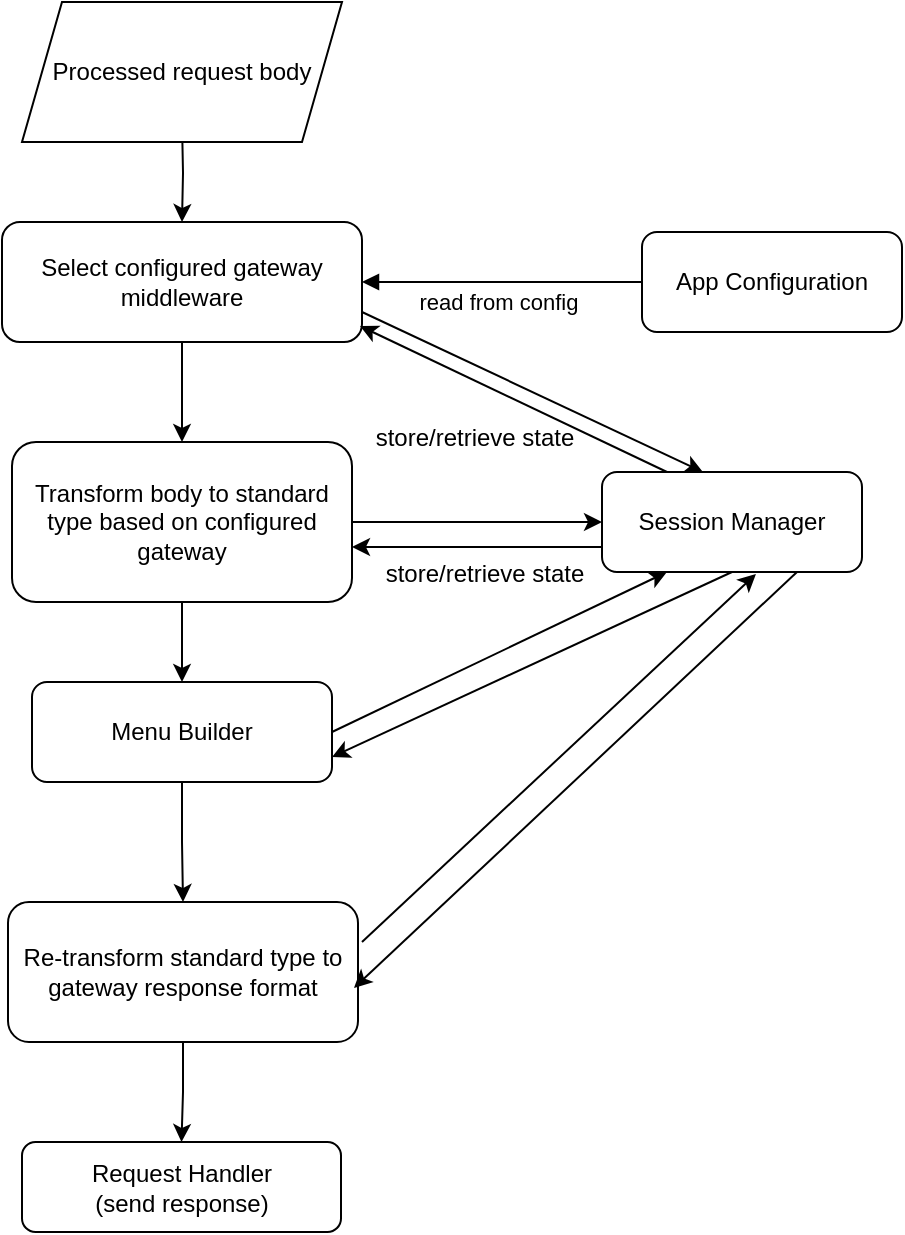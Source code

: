 <mxfile version="23.0.2" type="device">
  <diagram id="C5RBs43oDa-KdzZeNtuy" name="Page-1">
    <mxGraphModel dx="1434" dy="846" grid="1" gridSize="10" guides="1" tooltips="1" connect="1" arrows="1" fold="1" page="1" pageScale="1" pageWidth="827" pageHeight="1169" math="0" shadow="0">
      <root>
        <mxCell id="WIyWlLk6GJQsqaUBKTNV-0" />
        <mxCell id="WIyWlLk6GJQsqaUBKTNV-1" parent="WIyWlLk6GJQsqaUBKTNV-0" />
        <mxCell id="lSeOqTBFUOSf61Xa_-YT-2" value="" style="edgeStyle=orthogonalEdgeStyle;rounded=0;orthogonalLoop=1;jettySize=auto;html=1;" edge="1" parent="WIyWlLk6GJQsqaUBKTNV-1" target="lSeOqTBFUOSf61Xa_-YT-1">
          <mxGeometry relative="1" as="geometry">
            <mxPoint x="220" y="120" as="sourcePoint" />
          </mxGeometry>
        </mxCell>
        <mxCell id="lSeOqTBFUOSf61Xa_-YT-6" value="" style="edgeStyle=orthogonalEdgeStyle;rounded=0;orthogonalLoop=1;jettySize=auto;html=1;endArrow=none;endFill=0;startArrow=block;startFill=1;" edge="1" parent="WIyWlLk6GJQsqaUBKTNV-1" source="lSeOqTBFUOSf61Xa_-YT-1" target="lSeOqTBFUOSf61Xa_-YT-5">
          <mxGeometry relative="1" as="geometry" />
        </mxCell>
        <mxCell id="lSeOqTBFUOSf61Xa_-YT-7" value="read from config" style="edgeLabel;html=1;align=center;verticalAlign=middle;resizable=0;points=[];" vertex="1" connectable="0" parent="lSeOqTBFUOSf61Xa_-YT-6">
          <mxGeometry x="-0.233" y="-1" relative="1" as="geometry">
            <mxPoint x="14" y="9" as="offset" />
          </mxGeometry>
        </mxCell>
        <mxCell id="lSeOqTBFUOSf61Xa_-YT-9" value="" style="edgeStyle=orthogonalEdgeStyle;rounded=0;orthogonalLoop=1;jettySize=auto;html=1;" edge="1" parent="WIyWlLk6GJQsqaUBKTNV-1" source="lSeOqTBFUOSf61Xa_-YT-1" target="lSeOqTBFUOSf61Xa_-YT-8">
          <mxGeometry relative="1" as="geometry" />
        </mxCell>
        <mxCell id="lSeOqTBFUOSf61Xa_-YT-1" value="Select configured gateway middleware" style="whiteSpace=wrap;html=1;rounded=1;glass=0;strokeWidth=1;shadow=0;" vertex="1" parent="WIyWlLk6GJQsqaUBKTNV-1">
          <mxGeometry x="130" y="170" width="180" height="60" as="geometry" />
        </mxCell>
        <mxCell id="lSeOqTBFUOSf61Xa_-YT-5" value="App Configuration" style="whiteSpace=wrap;html=1;rounded=1;glass=0;strokeWidth=1;shadow=0;" vertex="1" parent="WIyWlLk6GJQsqaUBKTNV-1">
          <mxGeometry x="450" y="175" width="130" height="50" as="geometry" />
        </mxCell>
        <mxCell id="lSeOqTBFUOSf61Xa_-YT-12" value="" style="edgeStyle=orthogonalEdgeStyle;rounded=0;orthogonalLoop=1;jettySize=auto;html=1;" edge="1" parent="WIyWlLk6GJQsqaUBKTNV-1" source="lSeOqTBFUOSf61Xa_-YT-8" target="lSeOqTBFUOSf61Xa_-YT-11">
          <mxGeometry relative="1" as="geometry" />
        </mxCell>
        <mxCell id="lSeOqTBFUOSf61Xa_-YT-8" value="Transform body to standard type based on configured gateway" style="whiteSpace=wrap;html=1;rounded=1;glass=0;strokeWidth=1;shadow=0;" vertex="1" parent="WIyWlLk6GJQsqaUBKTNV-1">
          <mxGeometry x="135" y="280" width="170" height="80" as="geometry" />
        </mxCell>
        <mxCell id="lSeOqTBFUOSf61Xa_-YT-10" value="Processed request body" style="shape=parallelogram;perimeter=parallelogramPerimeter;whiteSpace=wrap;html=1;fixedSize=1;" vertex="1" parent="WIyWlLk6GJQsqaUBKTNV-1">
          <mxGeometry x="140" y="60" width="160" height="70" as="geometry" />
        </mxCell>
        <mxCell id="lSeOqTBFUOSf61Xa_-YT-26" value="" style="edgeStyle=orthogonalEdgeStyle;rounded=0;orthogonalLoop=1;jettySize=auto;html=1;" edge="1" parent="WIyWlLk6GJQsqaUBKTNV-1" source="lSeOqTBFUOSf61Xa_-YT-11" target="lSeOqTBFUOSf61Xa_-YT-25">
          <mxGeometry relative="1" as="geometry" />
        </mxCell>
        <mxCell id="lSeOqTBFUOSf61Xa_-YT-11" value="Menu Builder" style="whiteSpace=wrap;html=1;rounded=1;glass=0;strokeWidth=1;shadow=0;" vertex="1" parent="WIyWlLk6GJQsqaUBKTNV-1">
          <mxGeometry x="145" y="400" width="150" height="50" as="geometry" />
        </mxCell>
        <mxCell id="lSeOqTBFUOSf61Xa_-YT-13" value="Session Manager" style="whiteSpace=wrap;html=1;rounded=1;glass=0;strokeWidth=1;shadow=0;" vertex="1" parent="WIyWlLk6GJQsqaUBKTNV-1">
          <mxGeometry x="430" y="295" width="130" height="50" as="geometry" />
        </mxCell>
        <mxCell id="lSeOqTBFUOSf61Xa_-YT-17" value="" style="endArrow=classic;html=1;rounded=0;entryX=0.388;entryY=0;entryDx=0;entryDy=0;exitX=1;exitY=0.75;exitDx=0;exitDy=0;entryPerimeter=0;" edge="1" parent="WIyWlLk6GJQsqaUBKTNV-1" source="lSeOqTBFUOSf61Xa_-YT-1" target="lSeOqTBFUOSf61Xa_-YT-13">
          <mxGeometry width="50" height="50" relative="1" as="geometry">
            <mxPoint x="320" y="220" as="sourcePoint" />
            <mxPoint x="433" y="298" as="targetPoint" />
          </mxGeometry>
        </mxCell>
        <mxCell id="lSeOqTBFUOSf61Xa_-YT-18" value="" style="endArrow=none;html=1;rounded=0;exitX=0.989;exitY=0.867;exitDx=0;exitDy=0;entryX=0.25;entryY=0;entryDx=0;entryDy=0;exitPerimeter=0;endFill=0;startArrow=classic;startFill=1;" edge="1" parent="WIyWlLk6GJQsqaUBKTNV-1" target="lSeOqTBFUOSf61Xa_-YT-13">
          <mxGeometry width="50" height="50" relative="1" as="geometry">
            <mxPoint x="309.02" y="222.02" as="sourcePoint" />
            <mxPoint x="431" y="307.5" as="targetPoint" />
          </mxGeometry>
        </mxCell>
        <mxCell id="lSeOqTBFUOSf61Xa_-YT-19" value="" style="endArrow=classic;html=1;rounded=0;entryX=0;entryY=0.5;entryDx=0;entryDy=0;exitX=1;exitY=0.5;exitDx=0;exitDy=0;" edge="1" parent="WIyWlLk6GJQsqaUBKTNV-1" source="lSeOqTBFUOSf61Xa_-YT-8" target="lSeOqTBFUOSf61Xa_-YT-13">
          <mxGeometry width="50" height="50" relative="1" as="geometry">
            <mxPoint x="305.98" y="307.5" as="sourcePoint" />
            <mxPoint x="428.98" y="390.5" as="targetPoint" />
          </mxGeometry>
        </mxCell>
        <mxCell id="lSeOqTBFUOSf61Xa_-YT-20" value="" style="endArrow=none;html=1;rounded=0;exitX=1;exitY=0.656;exitDx=0;exitDy=0;entryX=0;entryY=0.75;entryDx=0;entryDy=0;exitPerimeter=0;endFill=0;startArrow=classic;startFill=1;" edge="1" parent="WIyWlLk6GJQsqaUBKTNV-1" source="lSeOqTBFUOSf61Xa_-YT-8" target="lSeOqTBFUOSf61Xa_-YT-13">
          <mxGeometry width="50" height="50" relative="1" as="geometry">
            <mxPoint x="305" y="314.52" as="sourcePoint" />
            <mxPoint x="426.98" y="400" as="targetPoint" />
          </mxGeometry>
        </mxCell>
        <mxCell id="lSeOqTBFUOSf61Xa_-YT-21" value="" style="endArrow=classic;html=1;rounded=0;entryX=0.25;entryY=1;entryDx=0;entryDy=0;exitX=1;exitY=0.5;exitDx=0;exitDy=0;" edge="1" parent="WIyWlLk6GJQsqaUBKTNV-1" source="lSeOqTBFUOSf61Xa_-YT-11" target="lSeOqTBFUOSf61Xa_-YT-13">
          <mxGeometry width="50" height="50" relative="1" as="geometry">
            <mxPoint x="315" y="428" as="sourcePoint" />
            <mxPoint x="440" y="428" as="targetPoint" />
          </mxGeometry>
        </mxCell>
        <mxCell id="lSeOqTBFUOSf61Xa_-YT-22" value="" style="endArrow=none;html=1;rounded=0;exitX=1;exitY=0.75;exitDx=0;exitDy=0;entryX=0.5;entryY=1;entryDx=0;entryDy=0;endFill=0;startArrow=classic;startFill=1;" edge="1" parent="WIyWlLk6GJQsqaUBKTNV-1" source="lSeOqTBFUOSf61Xa_-YT-11" target="lSeOqTBFUOSf61Xa_-YT-13">
          <mxGeometry width="50" height="50" relative="1" as="geometry">
            <mxPoint x="315" y="440" as="sourcePoint" />
            <mxPoint x="440" y="441" as="targetPoint" />
          </mxGeometry>
        </mxCell>
        <mxCell id="lSeOqTBFUOSf61Xa_-YT-23" value="store/retrieve state" style="text;html=1;align=center;verticalAlign=middle;resizable=0;points=[];autosize=1;strokeColor=none;fillColor=none;" vertex="1" parent="WIyWlLk6GJQsqaUBKTNV-1">
          <mxGeometry x="311" y="331" width="120" height="30" as="geometry" />
        </mxCell>
        <mxCell id="lSeOqTBFUOSf61Xa_-YT-24" value="store/retrieve state" style="text;html=1;align=center;verticalAlign=middle;resizable=0;points=[];autosize=1;strokeColor=none;fillColor=none;" vertex="1" parent="WIyWlLk6GJQsqaUBKTNV-1">
          <mxGeometry x="306" y="263" width="120" height="30" as="geometry" />
        </mxCell>
        <mxCell id="lSeOqTBFUOSf61Xa_-YT-33" value="" style="edgeStyle=orthogonalEdgeStyle;rounded=0;orthogonalLoop=1;jettySize=auto;html=1;" edge="1" parent="WIyWlLk6GJQsqaUBKTNV-1" source="lSeOqTBFUOSf61Xa_-YT-25" target="lSeOqTBFUOSf61Xa_-YT-32">
          <mxGeometry relative="1" as="geometry" />
        </mxCell>
        <mxCell id="lSeOqTBFUOSf61Xa_-YT-25" value="Re-transform standard type to gateway response format" style="whiteSpace=wrap;html=1;rounded=1;glass=0;strokeWidth=1;shadow=0;" vertex="1" parent="WIyWlLk6GJQsqaUBKTNV-1">
          <mxGeometry x="133" y="510" width="175" height="70" as="geometry" />
        </mxCell>
        <mxCell id="lSeOqTBFUOSf61Xa_-YT-29" value="" style="endArrow=classic;html=1;rounded=0;entryX=0.592;entryY=1.02;entryDx=0;entryDy=0;entryPerimeter=0;" edge="1" parent="WIyWlLk6GJQsqaUBKTNV-1" target="lSeOqTBFUOSf61Xa_-YT-13">
          <mxGeometry width="50" height="50" relative="1" as="geometry">
            <mxPoint x="310" y="530" as="sourcePoint" />
            <mxPoint x="474" y="460" as="targetPoint" />
          </mxGeometry>
        </mxCell>
        <mxCell id="lSeOqTBFUOSf61Xa_-YT-30" value="" style="endArrow=none;html=1;rounded=0;exitX=1;exitY=0.75;exitDx=0;exitDy=0;entryX=0.75;entryY=1;entryDx=0;entryDy=0;endFill=0;startArrow=classic;startFill=1;" edge="1" parent="WIyWlLk6GJQsqaUBKTNV-1" target="lSeOqTBFUOSf61Xa_-YT-13">
          <mxGeometry width="50" height="50" relative="1" as="geometry">
            <mxPoint x="306" y="553" as="sourcePoint" />
            <mxPoint x="506" y="460" as="targetPoint" />
          </mxGeometry>
        </mxCell>
        <mxCell id="lSeOqTBFUOSf61Xa_-YT-32" value="Request Handler&lt;br&gt;(send response)" style="whiteSpace=wrap;html=1;rounded=1;glass=0;strokeWidth=1;shadow=0;" vertex="1" parent="WIyWlLk6GJQsqaUBKTNV-1">
          <mxGeometry x="140" y="630" width="159.5" height="45" as="geometry" />
        </mxCell>
      </root>
    </mxGraphModel>
  </diagram>
</mxfile>
